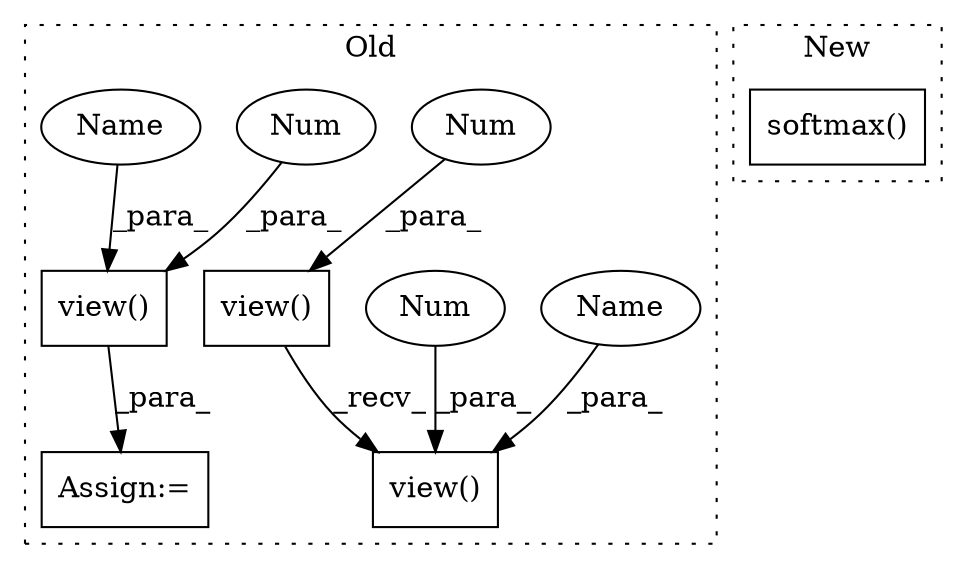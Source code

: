 digraph G {
subgraph cluster0 {
1 [label="view()" a="75" s="4454,4523" l="55,1" shape="box"];
3 [label="Num" a="76" s="4521" l="2" shape="ellipse"];
4 [label="Assign:=" a="68" s="4451" l="3" shape="box"];
5 [label="view()" a="75" s="4360,4419" l="45,1" shape="box"];
6 [label="Num" a="76" s="4417" l="2" shape="ellipse"];
7 [label="view()" a="75" s="4360,4383" l="21,1" shape="box"];
8 [label="Num" a="76" s="4381" l="2" shape="ellipse"];
9 [label="Name" a="87" s="4405" l="10" shape="ellipse"];
10 [label="Name" a="87" s="4509" l="10" shape="ellipse"];
label = "Old";
style="dotted";
}
subgraph cluster1 {
2 [label="softmax()" a="75" s="3867,3916" l="10,9" shape="box"];
label = "New";
style="dotted";
}
1 -> 4 [label="_para_"];
3 -> 1 [label="_para_"];
6 -> 5 [label="_para_"];
7 -> 5 [label="_recv_"];
8 -> 7 [label="_para_"];
9 -> 5 [label="_para_"];
10 -> 1 [label="_para_"];
}